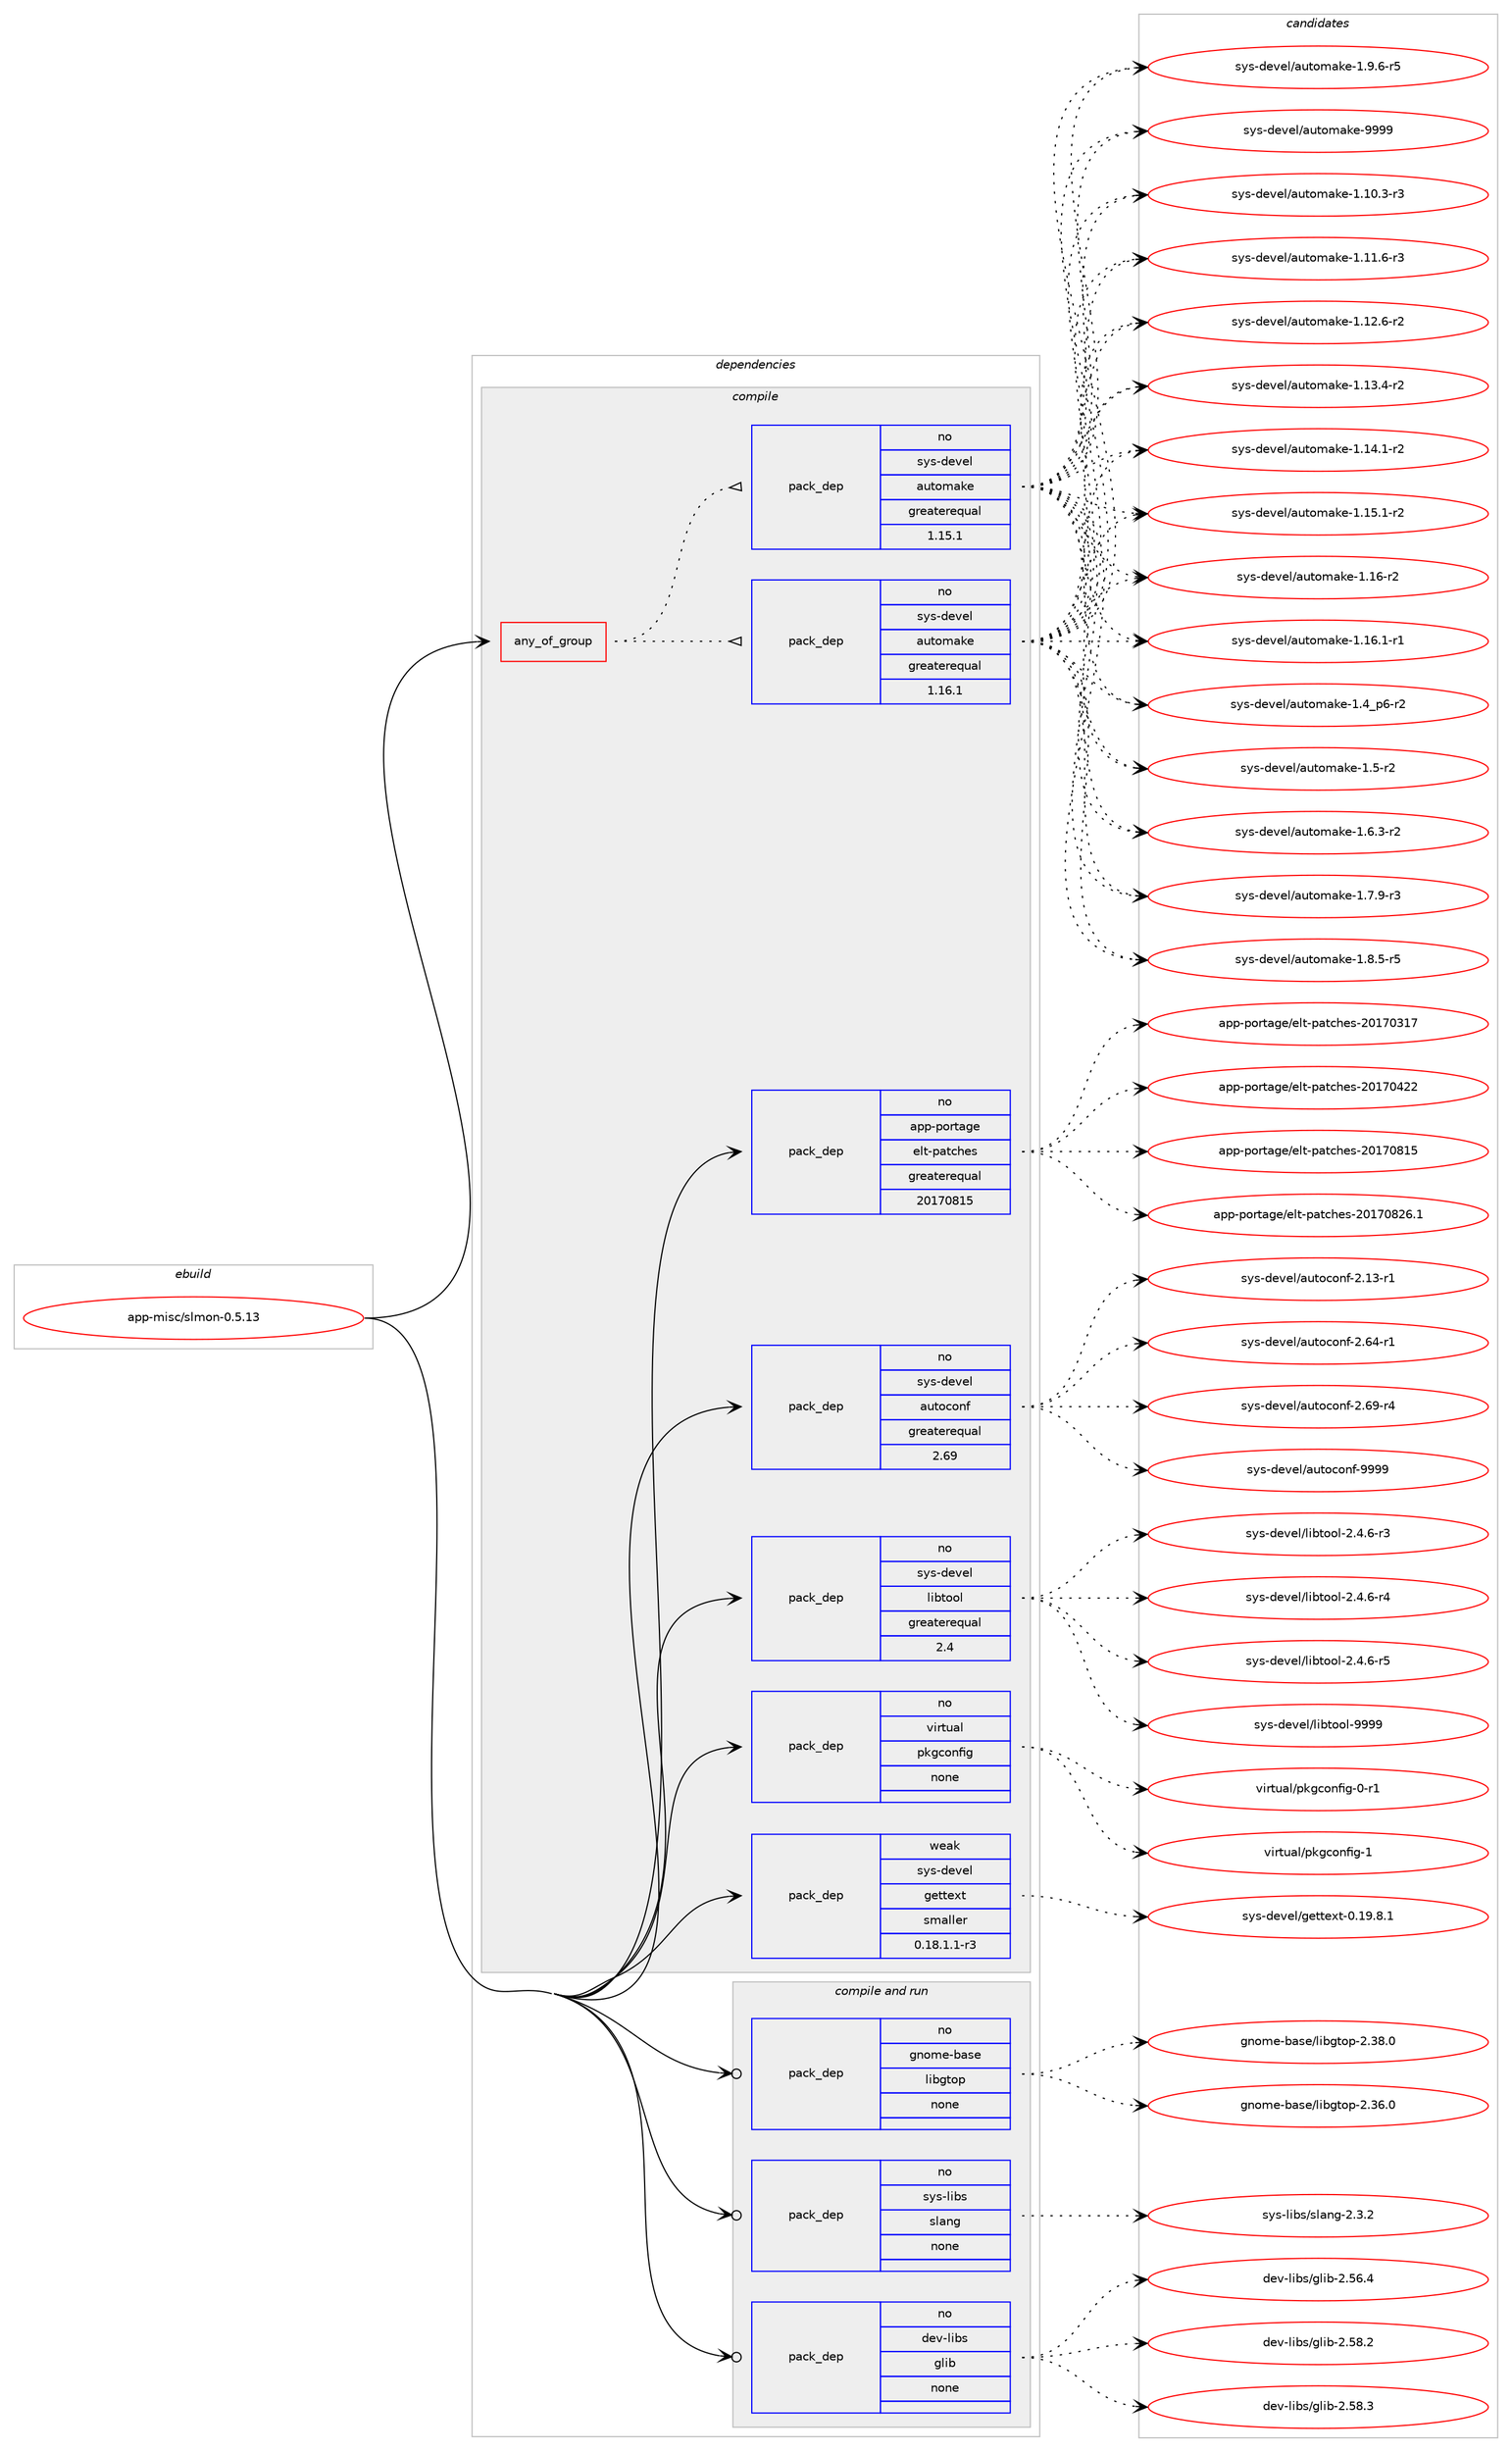 digraph prolog {

# *************
# Graph options
# *************

newrank=true;
concentrate=true;
compound=true;
graph [rankdir=LR,fontname=Helvetica,fontsize=10,ranksep=1.5];#, ranksep=2.5, nodesep=0.2];
edge  [arrowhead=vee];
node  [fontname=Helvetica,fontsize=10];

# **********
# The ebuild
# **********

subgraph cluster_leftcol {
color=gray;
rank=same;
label=<<i>ebuild</i>>;
id [label="app-misc/slmon-0.5.13", color=red, width=4, href="../app-misc/slmon-0.5.13.svg"];
}

# ****************
# The dependencies
# ****************

subgraph cluster_midcol {
color=gray;
label=<<i>dependencies</i>>;
subgraph cluster_compile {
fillcolor="#eeeeee";
style=filled;
label=<<i>compile</i>>;
subgraph any19709 {
dependency1300913 [label=<<TABLE BORDER="0" CELLBORDER="1" CELLSPACING="0" CELLPADDING="4"><TR><TD CELLPADDING="10">any_of_group</TD></TR></TABLE>>, shape=none, color=red];subgraph pack926839 {
dependency1300914 [label=<<TABLE BORDER="0" CELLBORDER="1" CELLSPACING="0" CELLPADDING="4" WIDTH="220"><TR><TD ROWSPAN="6" CELLPADDING="30">pack_dep</TD></TR><TR><TD WIDTH="110">no</TD></TR><TR><TD>sys-devel</TD></TR><TR><TD>automake</TD></TR><TR><TD>greaterequal</TD></TR><TR><TD>1.16.1</TD></TR></TABLE>>, shape=none, color=blue];
}
dependency1300913:e -> dependency1300914:w [weight=20,style="dotted",arrowhead="oinv"];
subgraph pack926840 {
dependency1300915 [label=<<TABLE BORDER="0" CELLBORDER="1" CELLSPACING="0" CELLPADDING="4" WIDTH="220"><TR><TD ROWSPAN="6" CELLPADDING="30">pack_dep</TD></TR><TR><TD WIDTH="110">no</TD></TR><TR><TD>sys-devel</TD></TR><TR><TD>automake</TD></TR><TR><TD>greaterequal</TD></TR><TR><TD>1.15.1</TD></TR></TABLE>>, shape=none, color=blue];
}
dependency1300913:e -> dependency1300915:w [weight=20,style="dotted",arrowhead="oinv"];
}
id:e -> dependency1300913:w [weight=20,style="solid",arrowhead="vee"];
subgraph pack926841 {
dependency1300916 [label=<<TABLE BORDER="0" CELLBORDER="1" CELLSPACING="0" CELLPADDING="4" WIDTH="220"><TR><TD ROWSPAN="6" CELLPADDING="30">pack_dep</TD></TR><TR><TD WIDTH="110">no</TD></TR><TR><TD>app-portage</TD></TR><TR><TD>elt-patches</TD></TR><TR><TD>greaterequal</TD></TR><TR><TD>20170815</TD></TR></TABLE>>, shape=none, color=blue];
}
id:e -> dependency1300916:w [weight=20,style="solid",arrowhead="vee"];
subgraph pack926842 {
dependency1300917 [label=<<TABLE BORDER="0" CELLBORDER="1" CELLSPACING="0" CELLPADDING="4" WIDTH="220"><TR><TD ROWSPAN="6" CELLPADDING="30">pack_dep</TD></TR><TR><TD WIDTH="110">no</TD></TR><TR><TD>sys-devel</TD></TR><TR><TD>autoconf</TD></TR><TR><TD>greaterequal</TD></TR><TR><TD>2.69</TD></TR></TABLE>>, shape=none, color=blue];
}
id:e -> dependency1300917:w [weight=20,style="solid",arrowhead="vee"];
subgraph pack926843 {
dependency1300918 [label=<<TABLE BORDER="0" CELLBORDER="1" CELLSPACING="0" CELLPADDING="4" WIDTH="220"><TR><TD ROWSPAN="6" CELLPADDING="30">pack_dep</TD></TR><TR><TD WIDTH="110">no</TD></TR><TR><TD>sys-devel</TD></TR><TR><TD>libtool</TD></TR><TR><TD>greaterequal</TD></TR><TR><TD>2.4</TD></TR></TABLE>>, shape=none, color=blue];
}
id:e -> dependency1300918:w [weight=20,style="solid",arrowhead="vee"];
subgraph pack926844 {
dependency1300919 [label=<<TABLE BORDER="0" CELLBORDER="1" CELLSPACING="0" CELLPADDING="4" WIDTH="220"><TR><TD ROWSPAN="6" CELLPADDING="30">pack_dep</TD></TR><TR><TD WIDTH="110">no</TD></TR><TR><TD>virtual</TD></TR><TR><TD>pkgconfig</TD></TR><TR><TD>none</TD></TR><TR><TD></TD></TR></TABLE>>, shape=none, color=blue];
}
id:e -> dependency1300919:w [weight=20,style="solid",arrowhead="vee"];
subgraph pack926845 {
dependency1300920 [label=<<TABLE BORDER="0" CELLBORDER="1" CELLSPACING="0" CELLPADDING="4" WIDTH="220"><TR><TD ROWSPAN="6" CELLPADDING="30">pack_dep</TD></TR><TR><TD WIDTH="110">weak</TD></TR><TR><TD>sys-devel</TD></TR><TR><TD>gettext</TD></TR><TR><TD>smaller</TD></TR><TR><TD>0.18.1.1-r3</TD></TR></TABLE>>, shape=none, color=blue];
}
id:e -> dependency1300920:w [weight=20,style="solid",arrowhead="vee"];
}
subgraph cluster_compileandrun {
fillcolor="#eeeeee";
style=filled;
label=<<i>compile and run</i>>;
subgraph pack926846 {
dependency1300921 [label=<<TABLE BORDER="0" CELLBORDER="1" CELLSPACING="0" CELLPADDING="4" WIDTH="220"><TR><TD ROWSPAN="6" CELLPADDING="30">pack_dep</TD></TR><TR><TD WIDTH="110">no</TD></TR><TR><TD>dev-libs</TD></TR><TR><TD>glib</TD></TR><TR><TD>none</TD></TR><TR><TD></TD></TR></TABLE>>, shape=none, color=blue];
}
id:e -> dependency1300921:w [weight=20,style="solid",arrowhead="odotvee"];
subgraph pack926847 {
dependency1300922 [label=<<TABLE BORDER="0" CELLBORDER="1" CELLSPACING="0" CELLPADDING="4" WIDTH="220"><TR><TD ROWSPAN="6" CELLPADDING="30">pack_dep</TD></TR><TR><TD WIDTH="110">no</TD></TR><TR><TD>gnome-base</TD></TR><TR><TD>libgtop</TD></TR><TR><TD>none</TD></TR><TR><TD></TD></TR></TABLE>>, shape=none, color=blue];
}
id:e -> dependency1300922:w [weight=20,style="solid",arrowhead="odotvee"];
subgraph pack926848 {
dependency1300923 [label=<<TABLE BORDER="0" CELLBORDER="1" CELLSPACING="0" CELLPADDING="4" WIDTH="220"><TR><TD ROWSPAN="6" CELLPADDING="30">pack_dep</TD></TR><TR><TD WIDTH="110">no</TD></TR><TR><TD>sys-libs</TD></TR><TR><TD>slang</TD></TR><TR><TD>none</TD></TR><TR><TD></TD></TR></TABLE>>, shape=none, color=blue];
}
id:e -> dependency1300923:w [weight=20,style="solid",arrowhead="odotvee"];
}
subgraph cluster_run {
fillcolor="#eeeeee";
style=filled;
label=<<i>run</i>>;
}
}

# **************
# The candidates
# **************

subgraph cluster_choices {
rank=same;
color=gray;
label=<<i>candidates</i>>;

subgraph choice926839 {
color=black;
nodesep=1;
choice11512111545100101118101108479711711611110997107101454946494846514511451 [label="sys-devel/automake-1.10.3-r3", color=red, width=4,href="../sys-devel/automake-1.10.3-r3.svg"];
choice11512111545100101118101108479711711611110997107101454946494946544511451 [label="sys-devel/automake-1.11.6-r3", color=red, width=4,href="../sys-devel/automake-1.11.6-r3.svg"];
choice11512111545100101118101108479711711611110997107101454946495046544511450 [label="sys-devel/automake-1.12.6-r2", color=red, width=4,href="../sys-devel/automake-1.12.6-r2.svg"];
choice11512111545100101118101108479711711611110997107101454946495146524511450 [label="sys-devel/automake-1.13.4-r2", color=red, width=4,href="../sys-devel/automake-1.13.4-r2.svg"];
choice11512111545100101118101108479711711611110997107101454946495246494511450 [label="sys-devel/automake-1.14.1-r2", color=red, width=4,href="../sys-devel/automake-1.14.1-r2.svg"];
choice11512111545100101118101108479711711611110997107101454946495346494511450 [label="sys-devel/automake-1.15.1-r2", color=red, width=4,href="../sys-devel/automake-1.15.1-r2.svg"];
choice1151211154510010111810110847971171161111099710710145494649544511450 [label="sys-devel/automake-1.16-r2", color=red, width=4,href="../sys-devel/automake-1.16-r2.svg"];
choice11512111545100101118101108479711711611110997107101454946495446494511449 [label="sys-devel/automake-1.16.1-r1", color=red, width=4,href="../sys-devel/automake-1.16.1-r1.svg"];
choice115121115451001011181011084797117116111109971071014549465295112544511450 [label="sys-devel/automake-1.4_p6-r2", color=red, width=4,href="../sys-devel/automake-1.4_p6-r2.svg"];
choice11512111545100101118101108479711711611110997107101454946534511450 [label="sys-devel/automake-1.5-r2", color=red, width=4,href="../sys-devel/automake-1.5-r2.svg"];
choice115121115451001011181011084797117116111109971071014549465446514511450 [label="sys-devel/automake-1.6.3-r2", color=red, width=4,href="../sys-devel/automake-1.6.3-r2.svg"];
choice115121115451001011181011084797117116111109971071014549465546574511451 [label="sys-devel/automake-1.7.9-r3", color=red, width=4,href="../sys-devel/automake-1.7.9-r3.svg"];
choice115121115451001011181011084797117116111109971071014549465646534511453 [label="sys-devel/automake-1.8.5-r5", color=red, width=4,href="../sys-devel/automake-1.8.5-r5.svg"];
choice115121115451001011181011084797117116111109971071014549465746544511453 [label="sys-devel/automake-1.9.6-r5", color=red, width=4,href="../sys-devel/automake-1.9.6-r5.svg"];
choice115121115451001011181011084797117116111109971071014557575757 [label="sys-devel/automake-9999", color=red, width=4,href="../sys-devel/automake-9999.svg"];
dependency1300914:e -> choice11512111545100101118101108479711711611110997107101454946494846514511451:w [style=dotted,weight="100"];
dependency1300914:e -> choice11512111545100101118101108479711711611110997107101454946494946544511451:w [style=dotted,weight="100"];
dependency1300914:e -> choice11512111545100101118101108479711711611110997107101454946495046544511450:w [style=dotted,weight="100"];
dependency1300914:e -> choice11512111545100101118101108479711711611110997107101454946495146524511450:w [style=dotted,weight="100"];
dependency1300914:e -> choice11512111545100101118101108479711711611110997107101454946495246494511450:w [style=dotted,weight="100"];
dependency1300914:e -> choice11512111545100101118101108479711711611110997107101454946495346494511450:w [style=dotted,weight="100"];
dependency1300914:e -> choice1151211154510010111810110847971171161111099710710145494649544511450:w [style=dotted,weight="100"];
dependency1300914:e -> choice11512111545100101118101108479711711611110997107101454946495446494511449:w [style=dotted,weight="100"];
dependency1300914:e -> choice115121115451001011181011084797117116111109971071014549465295112544511450:w [style=dotted,weight="100"];
dependency1300914:e -> choice11512111545100101118101108479711711611110997107101454946534511450:w [style=dotted,weight="100"];
dependency1300914:e -> choice115121115451001011181011084797117116111109971071014549465446514511450:w [style=dotted,weight="100"];
dependency1300914:e -> choice115121115451001011181011084797117116111109971071014549465546574511451:w [style=dotted,weight="100"];
dependency1300914:e -> choice115121115451001011181011084797117116111109971071014549465646534511453:w [style=dotted,weight="100"];
dependency1300914:e -> choice115121115451001011181011084797117116111109971071014549465746544511453:w [style=dotted,weight="100"];
dependency1300914:e -> choice115121115451001011181011084797117116111109971071014557575757:w [style=dotted,weight="100"];
}
subgraph choice926840 {
color=black;
nodesep=1;
choice11512111545100101118101108479711711611110997107101454946494846514511451 [label="sys-devel/automake-1.10.3-r3", color=red, width=4,href="../sys-devel/automake-1.10.3-r3.svg"];
choice11512111545100101118101108479711711611110997107101454946494946544511451 [label="sys-devel/automake-1.11.6-r3", color=red, width=4,href="../sys-devel/automake-1.11.6-r3.svg"];
choice11512111545100101118101108479711711611110997107101454946495046544511450 [label="sys-devel/automake-1.12.6-r2", color=red, width=4,href="../sys-devel/automake-1.12.6-r2.svg"];
choice11512111545100101118101108479711711611110997107101454946495146524511450 [label="sys-devel/automake-1.13.4-r2", color=red, width=4,href="../sys-devel/automake-1.13.4-r2.svg"];
choice11512111545100101118101108479711711611110997107101454946495246494511450 [label="sys-devel/automake-1.14.1-r2", color=red, width=4,href="../sys-devel/automake-1.14.1-r2.svg"];
choice11512111545100101118101108479711711611110997107101454946495346494511450 [label="sys-devel/automake-1.15.1-r2", color=red, width=4,href="../sys-devel/automake-1.15.1-r2.svg"];
choice1151211154510010111810110847971171161111099710710145494649544511450 [label="sys-devel/automake-1.16-r2", color=red, width=4,href="../sys-devel/automake-1.16-r2.svg"];
choice11512111545100101118101108479711711611110997107101454946495446494511449 [label="sys-devel/automake-1.16.1-r1", color=red, width=4,href="../sys-devel/automake-1.16.1-r1.svg"];
choice115121115451001011181011084797117116111109971071014549465295112544511450 [label="sys-devel/automake-1.4_p6-r2", color=red, width=4,href="../sys-devel/automake-1.4_p6-r2.svg"];
choice11512111545100101118101108479711711611110997107101454946534511450 [label="sys-devel/automake-1.5-r2", color=red, width=4,href="../sys-devel/automake-1.5-r2.svg"];
choice115121115451001011181011084797117116111109971071014549465446514511450 [label="sys-devel/automake-1.6.3-r2", color=red, width=4,href="../sys-devel/automake-1.6.3-r2.svg"];
choice115121115451001011181011084797117116111109971071014549465546574511451 [label="sys-devel/automake-1.7.9-r3", color=red, width=4,href="../sys-devel/automake-1.7.9-r3.svg"];
choice115121115451001011181011084797117116111109971071014549465646534511453 [label="sys-devel/automake-1.8.5-r5", color=red, width=4,href="../sys-devel/automake-1.8.5-r5.svg"];
choice115121115451001011181011084797117116111109971071014549465746544511453 [label="sys-devel/automake-1.9.6-r5", color=red, width=4,href="../sys-devel/automake-1.9.6-r5.svg"];
choice115121115451001011181011084797117116111109971071014557575757 [label="sys-devel/automake-9999", color=red, width=4,href="../sys-devel/automake-9999.svg"];
dependency1300915:e -> choice11512111545100101118101108479711711611110997107101454946494846514511451:w [style=dotted,weight="100"];
dependency1300915:e -> choice11512111545100101118101108479711711611110997107101454946494946544511451:w [style=dotted,weight="100"];
dependency1300915:e -> choice11512111545100101118101108479711711611110997107101454946495046544511450:w [style=dotted,weight="100"];
dependency1300915:e -> choice11512111545100101118101108479711711611110997107101454946495146524511450:w [style=dotted,weight="100"];
dependency1300915:e -> choice11512111545100101118101108479711711611110997107101454946495246494511450:w [style=dotted,weight="100"];
dependency1300915:e -> choice11512111545100101118101108479711711611110997107101454946495346494511450:w [style=dotted,weight="100"];
dependency1300915:e -> choice1151211154510010111810110847971171161111099710710145494649544511450:w [style=dotted,weight="100"];
dependency1300915:e -> choice11512111545100101118101108479711711611110997107101454946495446494511449:w [style=dotted,weight="100"];
dependency1300915:e -> choice115121115451001011181011084797117116111109971071014549465295112544511450:w [style=dotted,weight="100"];
dependency1300915:e -> choice11512111545100101118101108479711711611110997107101454946534511450:w [style=dotted,weight="100"];
dependency1300915:e -> choice115121115451001011181011084797117116111109971071014549465446514511450:w [style=dotted,weight="100"];
dependency1300915:e -> choice115121115451001011181011084797117116111109971071014549465546574511451:w [style=dotted,weight="100"];
dependency1300915:e -> choice115121115451001011181011084797117116111109971071014549465646534511453:w [style=dotted,weight="100"];
dependency1300915:e -> choice115121115451001011181011084797117116111109971071014549465746544511453:w [style=dotted,weight="100"];
dependency1300915:e -> choice115121115451001011181011084797117116111109971071014557575757:w [style=dotted,weight="100"];
}
subgraph choice926841 {
color=black;
nodesep=1;
choice97112112451121111141169710310147101108116451129711699104101115455048495548514955 [label="app-portage/elt-patches-20170317", color=red, width=4,href="../app-portage/elt-patches-20170317.svg"];
choice97112112451121111141169710310147101108116451129711699104101115455048495548525050 [label="app-portage/elt-patches-20170422", color=red, width=4,href="../app-portage/elt-patches-20170422.svg"];
choice97112112451121111141169710310147101108116451129711699104101115455048495548564953 [label="app-portage/elt-patches-20170815", color=red, width=4,href="../app-portage/elt-patches-20170815.svg"];
choice971121124511211111411697103101471011081164511297116991041011154550484955485650544649 [label="app-portage/elt-patches-20170826.1", color=red, width=4,href="../app-portage/elt-patches-20170826.1.svg"];
dependency1300916:e -> choice97112112451121111141169710310147101108116451129711699104101115455048495548514955:w [style=dotted,weight="100"];
dependency1300916:e -> choice97112112451121111141169710310147101108116451129711699104101115455048495548525050:w [style=dotted,weight="100"];
dependency1300916:e -> choice97112112451121111141169710310147101108116451129711699104101115455048495548564953:w [style=dotted,weight="100"];
dependency1300916:e -> choice971121124511211111411697103101471011081164511297116991041011154550484955485650544649:w [style=dotted,weight="100"];
}
subgraph choice926842 {
color=black;
nodesep=1;
choice1151211154510010111810110847971171161119911111010245504649514511449 [label="sys-devel/autoconf-2.13-r1", color=red, width=4,href="../sys-devel/autoconf-2.13-r1.svg"];
choice1151211154510010111810110847971171161119911111010245504654524511449 [label="sys-devel/autoconf-2.64-r1", color=red, width=4,href="../sys-devel/autoconf-2.64-r1.svg"];
choice1151211154510010111810110847971171161119911111010245504654574511452 [label="sys-devel/autoconf-2.69-r4", color=red, width=4,href="../sys-devel/autoconf-2.69-r4.svg"];
choice115121115451001011181011084797117116111991111101024557575757 [label="sys-devel/autoconf-9999", color=red, width=4,href="../sys-devel/autoconf-9999.svg"];
dependency1300917:e -> choice1151211154510010111810110847971171161119911111010245504649514511449:w [style=dotted,weight="100"];
dependency1300917:e -> choice1151211154510010111810110847971171161119911111010245504654524511449:w [style=dotted,weight="100"];
dependency1300917:e -> choice1151211154510010111810110847971171161119911111010245504654574511452:w [style=dotted,weight="100"];
dependency1300917:e -> choice115121115451001011181011084797117116111991111101024557575757:w [style=dotted,weight="100"];
}
subgraph choice926843 {
color=black;
nodesep=1;
choice1151211154510010111810110847108105981161111111084550465246544511451 [label="sys-devel/libtool-2.4.6-r3", color=red, width=4,href="../sys-devel/libtool-2.4.6-r3.svg"];
choice1151211154510010111810110847108105981161111111084550465246544511452 [label="sys-devel/libtool-2.4.6-r4", color=red, width=4,href="../sys-devel/libtool-2.4.6-r4.svg"];
choice1151211154510010111810110847108105981161111111084550465246544511453 [label="sys-devel/libtool-2.4.6-r5", color=red, width=4,href="../sys-devel/libtool-2.4.6-r5.svg"];
choice1151211154510010111810110847108105981161111111084557575757 [label="sys-devel/libtool-9999", color=red, width=4,href="../sys-devel/libtool-9999.svg"];
dependency1300918:e -> choice1151211154510010111810110847108105981161111111084550465246544511451:w [style=dotted,weight="100"];
dependency1300918:e -> choice1151211154510010111810110847108105981161111111084550465246544511452:w [style=dotted,weight="100"];
dependency1300918:e -> choice1151211154510010111810110847108105981161111111084550465246544511453:w [style=dotted,weight="100"];
dependency1300918:e -> choice1151211154510010111810110847108105981161111111084557575757:w [style=dotted,weight="100"];
}
subgraph choice926844 {
color=black;
nodesep=1;
choice11810511411611797108471121071039911111010210510345484511449 [label="virtual/pkgconfig-0-r1", color=red, width=4,href="../virtual/pkgconfig-0-r1.svg"];
choice1181051141161179710847112107103991111101021051034549 [label="virtual/pkgconfig-1", color=red, width=4,href="../virtual/pkgconfig-1.svg"];
dependency1300919:e -> choice11810511411611797108471121071039911111010210510345484511449:w [style=dotted,weight="100"];
dependency1300919:e -> choice1181051141161179710847112107103991111101021051034549:w [style=dotted,weight="100"];
}
subgraph choice926845 {
color=black;
nodesep=1;
choice1151211154510010111810110847103101116116101120116454846495746564649 [label="sys-devel/gettext-0.19.8.1", color=red, width=4,href="../sys-devel/gettext-0.19.8.1.svg"];
dependency1300920:e -> choice1151211154510010111810110847103101116116101120116454846495746564649:w [style=dotted,weight="100"];
}
subgraph choice926846 {
color=black;
nodesep=1;
choice1001011184510810598115471031081059845504653544652 [label="dev-libs/glib-2.56.4", color=red, width=4,href="../dev-libs/glib-2.56.4.svg"];
choice1001011184510810598115471031081059845504653564650 [label="dev-libs/glib-2.58.2", color=red, width=4,href="../dev-libs/glib-2.58.2.svg"];
choice1001011184510810598115471031081059845504653564651 [label="dev-libs/glib-2.58.3", color=red, width=4,href="../dev-libs/glib-2.58.3.svg"];
dependency1300921:e -> choice1001011184510810598115471031081059845504653544652:w [style=dotted,weight="100"];
dependency1300921:e -> choice1001011184510810598115471031081059845504653564650:w [style=dotted,weight="100"];
dependency1300921:e -> choice1001011184510810598115471031081059845504653564651:w [style=dotted,weight="100"];
}
subgraph choice926847 {
color=black;
nodesep=1;
choice103110111109101459897115101471081059810311611111245504651544648 [label="gnome-base/libgtop-2.36.0", color=red, width=4,href="../gnome-base/libgtop-2.36.0.svg"];
choice103110111109101459897115101471081059810311611111245504651564648 [label="gnome-base/libgtop-2.38.0", color=red, width=4,href="../gnome-base/libgtop-2.38.0.svg"];
dependency1300922:e -> choice103110111109101459897115101471081059810311611111245504651544648:w [style=dotted,weight="100"];
dependency1300922:e -> choice103110111109101459897115101471081059810311611111245504651564648:w [style=dotted,weight="100"];
}
subgraph choice926848 {
color=black;
nodesep=1;
choice11512111545108105981154711510897110103455046514650 [label="sys-libs/slang-2.3.2", color=red, width=4,href="../sys-libs/slang-2.3.2.svg"];
dependency1300923:e -> choice11512111545108105981154711510897110103455046514650:w [style=dotted,weight="100"];
}
}

}

